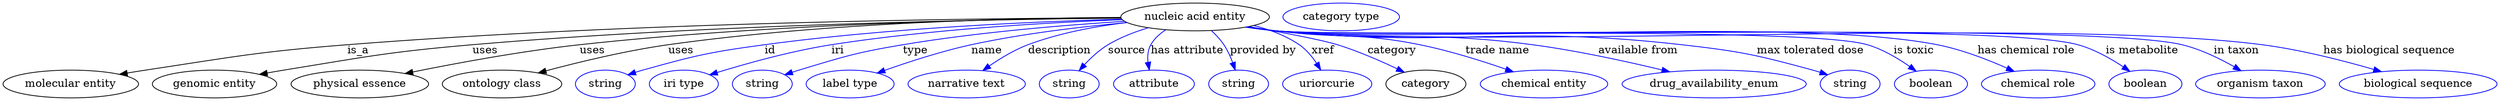 digraph {
	graph [bb="0,0,3203.5,123"];
	node [label="\N"];
	"nucleic acid entity"	[height=0.5,
		label="nucleic acid entity",
		pos="1531.1,105",
		width=2.6539];
	"molecular entity"	[height=0.5,
		pos="87.092,18",
		width=2.4192];
	"nucleic acid entity" -> "molecular entity"	[label=is_a,
		lp="456.09,61.5",
		pos="e,149.76,30.549 1435.5,103.96 1245.8,103.22 808.38,98.155 442.09,69 326.42,59.793 297.81,53.456 183.09,36 175.5,34.845 167.59,33.566 \
159.71,32.243"];
	"genomic entity"	[height=0.5,
		pos="272.09,18",
		width=2.2206];
	"nucleic acid entity" -> "genomic entity"	[label=uses,
		lp="619.59,61.5",
		pos="e,329.94,30.512 1435.7,103.48 1267.3,101.87 906.47,95.342 603.09,69 494.95,59.61 468.22,53.523 361.09,36 354.31,34.891 347.26,33.666 \
340.21,32.396"];
	"physical essence"	[height=0.5,
		pos="458.09,18",
		width=2.4553];
	"nucleic acid entity" -> "physical essence"	[label=uses,
		lp="757.59,61.5",
		pos="e,516.31,31.582 1435.6,103.78 1286.8,102.55 990.65,96.455 741.09,69 667.17,60.868 583.39,45.256 526.3,33.63"];
	"ontology class"	[height=0.5,
		pos="641.09,18",
		width=2.1304];
	"nucleic acid entity" -> "ontology class"	[label=uses,
		lp="871.59,61.5",
		pos="e,687.81,32.451 1435.4,104.38 1304,103.69 1060.5,98.073 855.09,69 800.94,61.335 740.35,46.579 697.49,35.075"];
	id	[color=blue,
		height=0.5,
		label=string,
		pos="774.09,18",
		width=1.0652];
	"nucleic acid entity" -> id	[color=blue,
		label=id,
		lp="986.09,61.5",
		pos="e,803.08,29.966 1436.4,102.13 1326.2,99.003 1138.7,90.72 979.09,69 908.44,59.386 890.74,55.278 822.09,36 818.99,35.128 815.79,34.158 \
812.59,33.138",
		style=solid];
	iri	[color=blue,
		height=0.5,
		label="iri type",
		pos="875.09,18",
		width=1.2277];
	"nucleic acid entity" -> iri	[color=blue,
		label=iri,
		lp="1073.1,61.5",
		pos="e,908.29,29.922 1437.3,101.44 1342.8,97.82 1193.1,89.202 1065.1,69 1013.8,60.899 956.21,44.726 918.04,32.961",
		style=solid];
	type	[color=blue,
		height=0.5,
		label=string,
		pos="976.09,18",
		width=1.0652];
	"nucleic acid entity" -> type	[color=blue,
		label=type,
		lp="1173.1,61.5",
		pos="e,1005,30.003 1440.3,99.277 1364.3,94.421 1253.1,85.216 1157.1,69 1096.6,58.781 1081.8,53.789 1023.1,36 1020.3,35.162 1017.5,34.255 \
1014.6,33.311",
		style=solid];
	name	[color=blue,
		height=0.5,
		label="label type",
		pos="1089.1,18",
		width=1.5707];
	"nucleic acid entity" -> name	[color=blue,
		label=name,
		lp="1264.1,61.5",
		pos="e,1123.7,32.252 1443.7,97.699 1386.5,92.506 1310.3,83.57 1244.1,69 1206,60.607 1163.9,46.725 1133.2,35.715",
		style=solid];
	description	[color=blue,
		height=0.5,
		label="narrative text",
		pos="1239.1,18",
		width=2.0943];
	"nucleic acid entity" -> description	[color=blue,
		label=description,
		lp="1357.6,61.5",
		pos="e,1259.7,35.529 1443.3,97.788 1403.8,92.945 1357.1,84.329 1317.1,69 1299.7,62.325 1282,51.44 1268,41.529",
		style=solid];
	source	[color=blue,
		height=0.5,
		label=string,
		pos="1371.1,18",
		width=1.0652];
	"nucleic acid entity" -> source	[color=blue,
		label=source,
		lp="1443.1,61.5",
		pos="e,1383.3,35.505 1470.3,91.022 1452.9,85.762 1434.6,78.597 1419.1,69 1408.2,62.239 1398,52.425 1389.9,43.278",
		style=solid];
	"has attribute"	[color=blue,
		height=0.5,
		label=attribute,
		pos="1479.1,18",
		width=1.4443];
	"nucleic acid entity" -> "has attribute"	[color=blue,
		label="has attribute",
		lp="1521.1,61.5",
		pos="e,1472.6,36.221 1493.4,88.424 1485.7,83.404 1478.6,77.006 1474.1,69 1470.2,62.118 1469.7,53.863 1470.7,46.061",
		style=solid];
	"provided by"	[color=blue,
		height=0.5,
		label=string,
		pos="1587.1,18",
		width=1.0652];
	"nucleic acid entity" -> "provided by"	[color=blue,
		label="provided by",
		lp="1618.6,61.5",
		pos="e,1582.7,36.115 1552,87.288 1557.8,81.912 1563.7,75.621 1568.1,69 1572.8,61.938 1576.6,53.545 1579.5,45.671",
		style=solid];
	xref	[color=blue,
		height=0.5,
		label=uriorcurie,
		pos="1701.1,18",
		width=1.5887];
	"nucleic acid entity" -> xref	[color=blue,
		label=xref,
		lp="1695.6,61.5",
		pos="e,1692.7,36.236 1606.6,93.847 1626.8,88.663 1647.8,80.831 1665.1,69 1674.1,62.829 1681.6,53.638 1687.5,44.813",
		style=solid];
	category	[height=0.5,
		pos="1828.1,18",
		width=1.4263];
	"nucleic acid entity" -> category	[color=blue,
		label=category,
		lp="1784.6,61.5",
		pos="e,1800.2,33.349 1600.2,92.439 1642.8,84.995 1693.1,75.524 1714.1,69 1740.5,60.791 1769,48.285 1790.9,37.834",
		style=solid];
	"trade name"	[color=blue,
		height=0.5,
		label="chemical entity",
		pos="1979.1,18",
		width=2.2748];
	"nucleic acid entity" -> "trade name"	[color=blue,
		label="trade name",
		lp="1919.1,61.5",
		pos="e,1939.8,33.859 1599,92.252 1611,90.359 1623.4,88.524 1635.1,87 1717,76.331 1739.1,85.48 1820.1,69 1857.7,61.343 1899,48.197 1930.1,\
37.306",
		style=solid];
	"available from"	[color=blue,
		height=0.5,
		label=drug_availability_enum,
		pos="2197.1,18",
		width=3.2858];
	"nucleic acid entity" -> "available from"	[color=blue,
		label="available from",
		lp="2099.6,61.5",
		pos="e,2140.1,33.852 1597.5,92.051 1610,90.122 1622.9,88.325 1635.1,87 1780.7,71.165 1818.9,88.422 1964.1,69 2020.6,61.434 2083.9,47.514 \
2130.2,36.278",
		style=solid];
	"max tolerated dose"	[color=blue,
		height=0.5,
		label=string,
		pos="2372.1,18",
		width=1.0652];
	"nucleic acid entity" -> "max tolerated dose"	[color=blue,
		label="max tolerated dose",
		lp="2321.1,61.5",
		pos="e,2343.4,29.946 1596.9,91.937 1609.6,89.993 1622.7,88.221 1635.1,87 1865.2,64.301 1925.3,95.241 2155.1,69 2231.1,60.316 2250.3,56.163 \
2324.1,36 2327.2,35.138 2330.5,34.17 2333.7,33.145",
		style=solid];
	"is toxic"	[color=blue,
		height=0.5,
		label=boolean,
		pos="2475.1,18",
		width=1.2999];
	"nucleic acid entity" -> "is toxic"	[color=blue,
		label="is toxic",
		lp="2454.1,61.5",
		pos="e,2456.2,34.717 1596.7,91.87 1609.4,89.92 1622.6,88.162 1635.1,87 1719.1,79.177 2313.2,92.99 2394.1,69 2413.6,63.225 2433,51.473 \
2448,40.814",
		style=solid];
	"has chemical role"	[color=blue,
		height=0.5,
		label="chemical role",
		pos="2613.1,18",
		width=2.022];
	"nucleic acid entity" -> "has chemical role"	[color=blue,
		label="has chemical role",
		lp="2597.6,61.5",
		pos="e,2582.5,34.38 1596.7,91.845 1609.4,89.897 1622.6,88.147 1635.1,87 1823,69.736 2299,105.65 2484.1,69 2515.1,62.857 2548.4,49.804 \
2573.3,38.576",
		style=solid];
	"is metabolite"	[color=blue,
		height=0.5,
		label=boolean,
		pos="2751.1,18",
		width=1.2999];
	"nucleic acid entity" -> "is metabolite"	[color=blue,
		label="is metabolite",
		lp="2747.1,61.5",
		pos="e,2731,34.522 1596.4,91.851 1609.2,89.888 1622.5,88.132 1635.1,87 1749,76.75 2553.9,99.452 2664.1,69 2685.1,63.207 2706.3,51.168 \
2722.5,40.356",
		style=solid];
	"in taxon"	[color=blue,
		height=0.5,
		label="organism taxon",
		pos="2899.1,18",
		width=2.3109];
	"nucleic acid entity" -> "in taxon"	[color=blue,
		label="in taxon",
		lp="2868.1,61.5",
		pos="e,2874.1,35.283 1596.4,91.83 1609.2,89.87 1622.5,88.119 1635.1,87 1763.8,75.545 2672.5,99.416 2798.1,69 2821.8,63.262 2846.3,51.263 \
2865.3,40.459",
		style=solid];
	"has biological sequence"	[color=blue,
		height=0.5,
		label="biological sequence",
		pos="3102.1,18",
		width=2.8164];
	"nucleic acid entity" -> "has biological sequence"	[color=blue,
		label="has biological sequence",
		lp="3064.6,61.5",
		pos="e,3054.8,34.049 1596.4,91.818 1609.2,89.858 1622.5,88.111 1635.1,87 1915.4,62.238 2622.1,105.2 2901.1,69 2950.4,62.603 3005.1,48.528 \
3045,36.936",
		style=solid];
	"named thing_category"	[color=blue,
		height=0.5,
		label="category type",
		pos="1719.1,105",
		width=2.0762];
}
